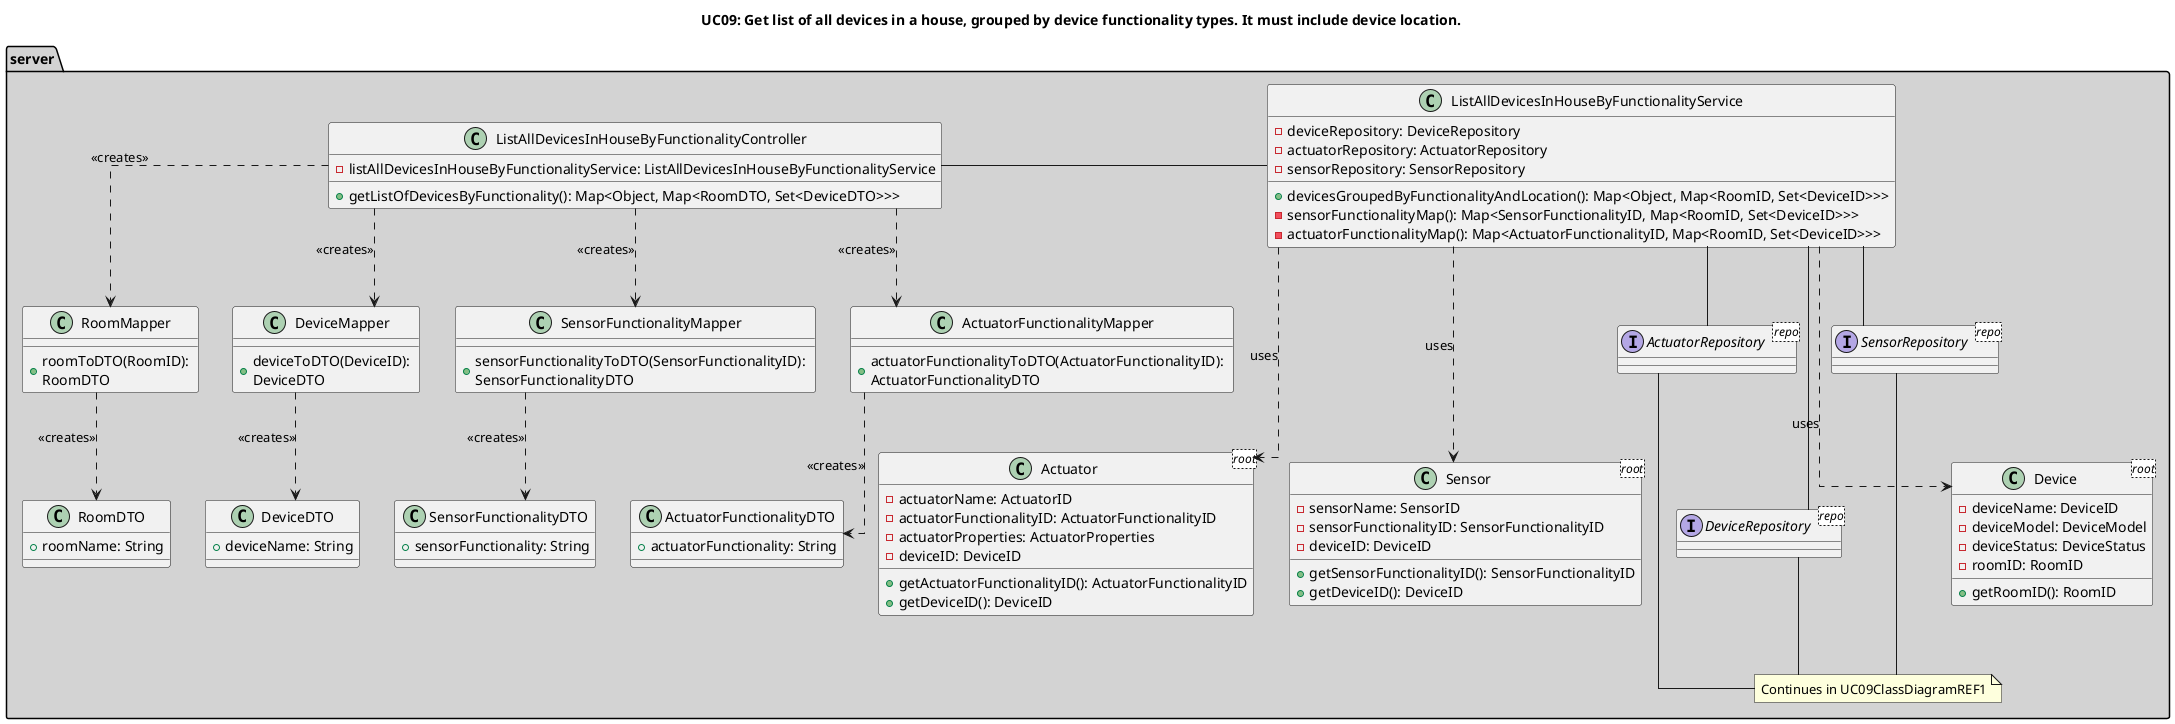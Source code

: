 @startuml
title UC09: Get list of all devices in a house, grouped by device functionality types. It must include device location.
skinparam linetype ortho

package server #LightGray {
class ListAllDevicesInHouseByFunctionalityController {
-listAllDevicesInHouseByFunctionalityService: ListAllDevicesInHouseByFunctionalityService
+getListOfDevicesByFunctionality(): Map<Object, Map<RoomDTO, Set<DeviceDTO>>>
}

ListAllDevicesInHouseByFunctionalityController - ListAllDevicesInHouseByFunctionalityService
ListAllDevicesInHouseByFunctionalityController ..> RoomMapper: <<creates>>
ListAllDevicesInHouseByFunctionalityController ..> DeviceMapper: <<creates>>
ListAllDevicesInHouseByFunctionalityController ..> SensorFunctionalityMapper: <<creates>>
ListAllDevicesInHouseByFunctionalityController ..> ActuatorFunctionalityMapper: <<creates>>

class ListAllDevicesInHouseByFunctionalityService {
-deviceRepository: DeviceRepository
-actuatorRepository: ActuatorRepository
-sensorRepository: SensorRepository
+devicesGroupedByFunctionalityAndLocation(): Map<Object, Map<RoomID, Set<DeviceID>>>
-sensorFunctionalityMap(): Map<SensorFunctionalityID, Map<RoomID, Set<DeviceID>>>
-actuatorFunctionalityMap(): Map<ActuatorFunctionalityID, Map<RoomID, Set<DeviceID>>>
}

ListAllDevicesInHouseByFunctionalityService -down-- DeviceRepository
ListAllDevicesInHouseByFunctionalityService -down- ActuatorRepository
ListAllDevicesInHouseByFunctionalityService -down- SensorRepository
ListAllDevicesInHouseByFunctionalityService ...> Device: uses
ListAllDevicesInHouseByFunctionalityService ...> Actuator: uses
ListAllDevicesInHouseByFunctionalityService ...> Sensor: uses


interface DeviceRepository <repo>{
}

interface SensorRepository <repo>{
}

interface ActuatorRepository <repo>{
}

note "Continues in UC09ClassDiagramREF1" as N1
DeviceRepository -down- N1
SensorRepository -down- N1
ActuatorRepository -down- N1

class Sensor <root> {
-sensorName: SensorID
-sensorFunctionalityID: SensorFunctionalityID
-deviceID: DeviceID
+getSensorFunctionalityID(): SensorFunctionalityID
+getDeviceID(): DeviceID
}

class Device <root> {
-deviceName: DeviceID
-deviceModel: DeviceModel
-deviceStatus: DeviceStatus
-roomID: RoomID
+getRoomID(): RoomID
}

class Actuator <root>{
-actuatorName: ActuatorID
-actuatorFunctionalityID: ActuatorFunctionalityID
-actuatorProperties: ActuatorProperties
-deviceID: DeviceID
+getActuatorFunctionalityID(): ActuatorFunctionalityID
+getDeviceID(): DeviceID
}

class DeviceMapper {
+deviceToDTO(DeviceID): \nDeviceDTO
}

class RoomMapper {
+roomToDTO(RoomID): \nRoomDTO
}

class SensorFunctionalityMapper {
+sensorFunctionalityToDTO(SensorFunctionalityID): \nSensorFunctionalityDTO
}

class ActuatorFunctionalityMapper {
+actuatorFunctionalityToDTO(ActuatorFunctionalityID): \nActuatorFunctionalityDTO
}

class ActuatorFunctionalityDTO {
+actuatorFunctionality: String
}

class SensorFunctionalityDTO {
+sensorFunctionality: String
}

class DeviceDTO {
+deviceName: String
}

class RoomDTO {
+roomName: String
}
}

RoomMapper ..> RoomDTO: <<creates>>
DeviceMapper ..> DeviceDTO: <<creates>>
SensorFunctionalityMapper ..> SensorFunctionalityDTO: <<creates>>
ActuatorFunctionalityMapper ..> ActuatorFunctionalityDTO: <<creates>>


@enduml